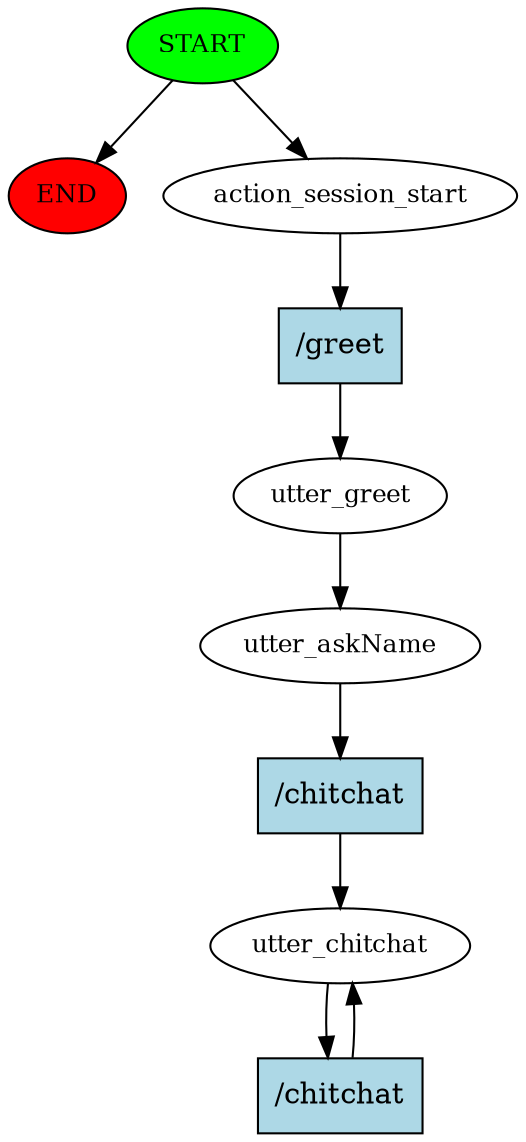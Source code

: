 digraph  {
0 [class="start active", fillcolor=green, fontsize=12, label=START, style=filled];
"-1" [class=end, fillcolor=red, fontsize=12, label=END, style=filled];
1 [class=active, fontsize=12, label=action_session_start];
2 [class=active, fontsize=12, label=utter_greet];
3 [class=active, fontsize=12, label=utter_askName];
4 [class="active dashed", fontsize=12, label=utter_chitchat];
7 [class="intent active", fillcolor=lightblue, label="/greet", shape=rect, style=filled];
8 [class="intent active", fillcolor=lightblue, label="/chitchat", shape=rect, style=filled];
9 [class="intent active", fillcolor=lightblue, label="/chitchat", shape=rect, style=filled];
0 -> "-1"  [class="", key=NONE, label=""];
0 -> 1  [class=active, key=NONE, label=""];
1 -> 7  [class=active, key=0];
2 -> 3  [class=active, key=NONE, label=""];
3 -> 8  [class=active, key=0];
4 -> 9  [class=active, key=0];
7 -> 2  [class=active, key=0];
8 -> 4  [class=active, key=0];
9 -> 4  [class=active, key=0];
}
